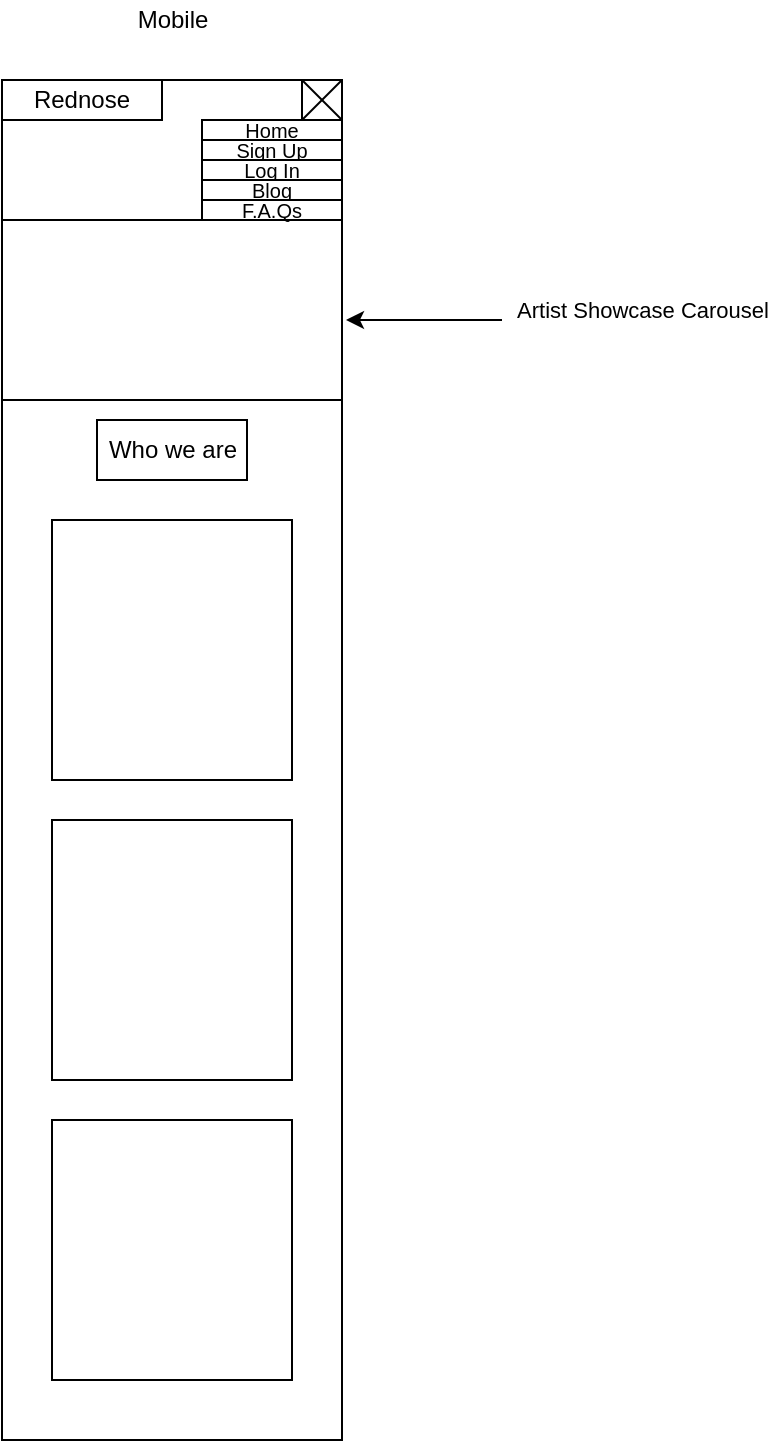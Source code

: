 <mxfile version="13.1.3">
    <diagram id="6hGFLwfOUW9BJ-s0fimq" name="Page-1">
        <mxGraphModel dx="2275" dy="860" grid="1" gridSize="10" guides="1" tooltips="1" connect="1" arrows="1" fold="1" page="1" pageScale="1" pageWidth="827" pageHeight="1169" math="0" shadow="0">
            <root>
                <mxCell id="0"/>
                <mxCell id="1" parent="0"/>
                <mxCell id="3" value="" style="rounded=0;whiteSpace=wrap;html=1;" parent="1" vertex="1">
                    <mxGeometry x="-230" y="210" width="170" height="680" as="geometry"/>
                </mxCell>
                <mxCell id="4" value="" style="rounded=0;whiteSpace=wrap;html=1;" parent="1" vertex="1">
                    <mxGeometry x="-80" y="210" width="20" height="20" as="geometry"/>
                </mxCell>
                <mxCell id="5" value="" style="endArrow=none;html=1;exitX=0;exitY=0;exitDx=0;exitDy=0;entryX=1;entryY=1;entryDx=0;entryDy=0;" parent="1" source="4" target="4" edge="1">
                    <mxGeometry width="50" height="50" relative="1" as="geometry">
                        <mxPoint x="390" y="530" as="sourcePoint"/>
                        <mxPoint x="440" y="480" as="targetPoint"/>
                    </mxGeometry>
                </mxCell>
                <mxCell id="6" value="" style="endArrow=none;html=1;exitX=0;exitY=1;exitDx=0;exitDy=0;entryX=1;entryY=0;entryDx=0;entryDy=0;" parent="1" source="4" target="4" edge="1">
                    <mxGeometry width="50" height="50" relative="1" as="geometry">
                        <mxPoint x="390" y="530" as="sourcePoint"/>
                        <mxPoint x="440" y="480" as="targetPoint"/>
                    </mxGeometry>
                </mxCell>
                <mxCell id="7" value="Rednose" style="rounded=0;whiteSpace=wrap;html=1;" parent="1" vertex="1">
                    <mxGeometry x="-230" y="210" width="80" height="20" as="geometry"/>
                </mxCell>
                <mxCell id="10" value="" style="rounded=0;whiteSpace=wrap;html=1;" parent="1" vertex="1">
                    <mxGeometry x="-230" y="280" width="170" height="90" as="geometry"/>
                </mxCell>
                <mxCell id="12" value="" style="endArrow=classic;html=1;" parent="1" edge="1">
                    <mxGeometry width="50" height="50" relative="1" as="geometry">
                        <mxPoint x="20" y="330" as="sourcePoint"/>
                        <mxPoint x="-58" y="330" as="targetPoint"/>
                    </mxGeometry>
                </mxCell>
                <mxCell id="13" value="Artist Showcase Carousel" style="edgeLabel;html=1;align=center;verticalAlign=middle;resizable=0;points=[];" parent="12" vertex="1" connectable="0">
                    <mxGeometry x="-0.076" y="-4" relative="1" as="geometry">
                        <mxPoint x="106" y="-1" as="offset"/>
                    </mxGeometry>
                </mxCell>
                <mxCell id="16" value="&lt;font style=&quot;font-size: 10px&quot;&gt;Home&lt;/font&gt;" style="rounded=0;whiteSpace=wrap;html=1;" parent="1" vertex="1">
                    <mxGeometry x="-130" y="230" width="70" height="10" as="geometry"/>
                </mxCell>
                <mxCell id="19" value="&lt;font style=&quot;font-size: 10px&quot;&gt;Sign Up&lt;/font&gt;" style="rounded=0;whiteSpace=wrap;html=1;" parent="1" vertex="1">
                    <mxGeometry x="-130" y="240" width="70" height="10" as="geometry"/>
                </mxCell>
                <mxCell id="20" value="&lt;font style=&quot;font-size: 10px&quot;&gt;Log In&lt;/font&gt;" style="rounded=0;whiteSpace=wrap;html=1;" parent="1" vertex="1">
                    <mxGeometry x="-130" y="250" width="70" height="10" as="geometry"/>
                </mxCell>
                <mxCell id="21" value="&lt;font style=&quot;font-size: 10px&quot;&gt;Blog&lt;/font&gt;" style="rounded=0;whiteSpace=wrap;html=1;" parent="1" vertex="1">
                    <mxGeometry x="-130" y="260" width="70" height="10" as="geometry"/>
                </mxCell>
                <mxCell id="22" value="&lt;span style=&quot;font-size: 10px&quot;&gt;F.A.Qs&lt;/span&gt;" style="rounded=0;whiteSpace=wrap;html=1;" parent="1" vertex="1">
                    <mxGeometry x="-130" y="270" width="70" height="10" as="geometry"/>
                </mxCell>
                <mxCell id="23" value="" style="rounded=0;whiteSpace=wrap;html=1;" parent="1" vertex="1">
                    <mxGeometry x="-205" y="730" width="120" height="130" as="geometry"/>
                </mxCell>
                <mxCell id="33" value="" style="rounded=0;whiteSpace=wrap;html=1;" parent="1" vertex="1">
                    <mxGeometry x="-205" y="430" width="120" height="130" as="geometry"/>
                </mxCell>
                <mxCell id="34" value="" style="rounded=0;whiteSpace=wrap;html=1;" parent="1" vertex="1">
                    <mxGeometry x="-205" y="580" width="120" height="130" as="geometry"/>
                </mxCell>
                <mxCell id="35" value="Who we are" style="rounded=0;whiteSpace=wrap;html=1;" parent="1" vertex="1">
                    <mxGeometry x="-182.5" y="380" width="75" height="30" as="geometry"/>
                </mxCell>
                <mxCell id="43" value="Mobile" style="text;html=1;align=center;verticalAlign=middle;resizable=0;points=[];autosize=1;" parent="1" vertex="1">
                    <mxGeometry x="-170" y="170" width="50" height="20" as="geometry"/>
                </mxCell>
            </root>
        </mxGraphModel>
    </diagram>
</mxfile>